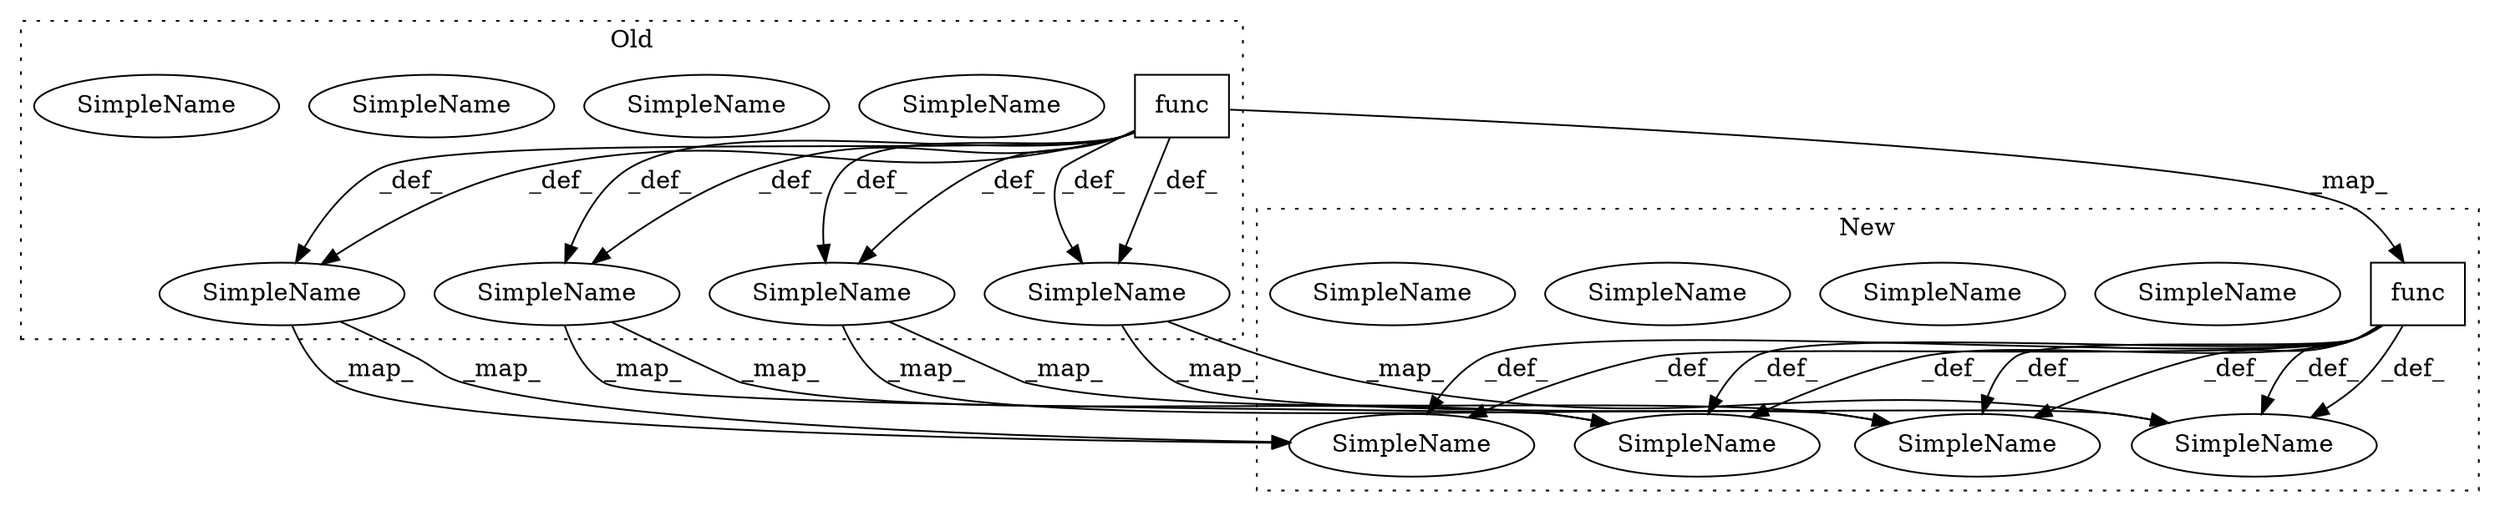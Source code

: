 digraph G {
subgraph cluster0 {
1 [label="func" a="32" s="9977,10003" l="5,1" shape="box"];
3 [label="SimpleName" a="42" s="10170" l="9" shape="ellipse"];
6 [label="SimpleName" a="42" s="10170" l="9" shape="ellipse"];
7 [label="SimpleName" a="42" s="9973" l="2" shape="ellipse"];
10 [label="SimpleName" a="42" s="9973" l="2" shape="ellipse"];
11 [label="SimpleName" a="42" s="10386" l="4" shape="ellipse"];
14 [label="SimpleName" a="42" s="10386" l="4" shape="ellipse"];
15 [label="SimpleName" a="42" s="10274" l="3" shape="ellipse"];
18 [label="SimpleName" a="42" s="10274" l="3" shape="ellipse"];
label = "Old";
style="dotted";
}
subgraph cluster1 {
2 [label="func" a="32" s="7711,7737" l="5,1" shape="box"];
4 [label="SimpleName" a="42" s="7923" l="9" shape="ellipse"];
5 [label="SimpleName" a="42" s="7923" l="9" shape="ellipse"];
8 [label="SimpleName" a="42" s="7707" l="2" shape="ellipse"];
9 [label="SimpleName" a="42" s="7707" l="2" shape="ellipse"];
12 [label="SimpleName" a="42" s="8139" l="4" shape="ellipse"];
13 [label="SimpleName" a="42" s="8139" l="4" shape="ellipse"];
16 [label="SimpleName" a="42" s="8027" l="3" shape="ellipse"];
17 [label="SimpleName" a="42" s="8027" l="3" shape="ellipse"];
label = "New";
style="dotted";
}
1 -> 6 [label="_def_"];
1 -> 10 [label="_def_"];
1 -> 6 [label="_def_"];
1 -> 2 [label="_map_"];
1 -> 14 [label="_def_"];
1 -> 18 [label="_def_"];
1 -> 18 [label="_def_"];
1 -> 10 [label="_def_"];
1 -> 14 [label="_def_"];
2 -> 9 [label="_def_"];
2 -> 13 [label="_def_"];
2 -> 5 [label="_def_"];
2 -> 17 [label="_def_"];
2 -> 13 [label="_def_"];
2 -> 17 [label="_def_"];
2 -> 9 [label="_def_"];
2 -> 5 [label="_def_"];
6 -> 5 [label="_map_"];
6 -> 5 [label="_map_"];
10 -> 9 [label="_map_"];
10 -> 9 [label="_map_"];
14 -> 13 [label="_map_"];
14 -> 13 [label="_map_"];
18 -> 17 [label="_map_"];
18 -> 17 [label="_map_"];
}